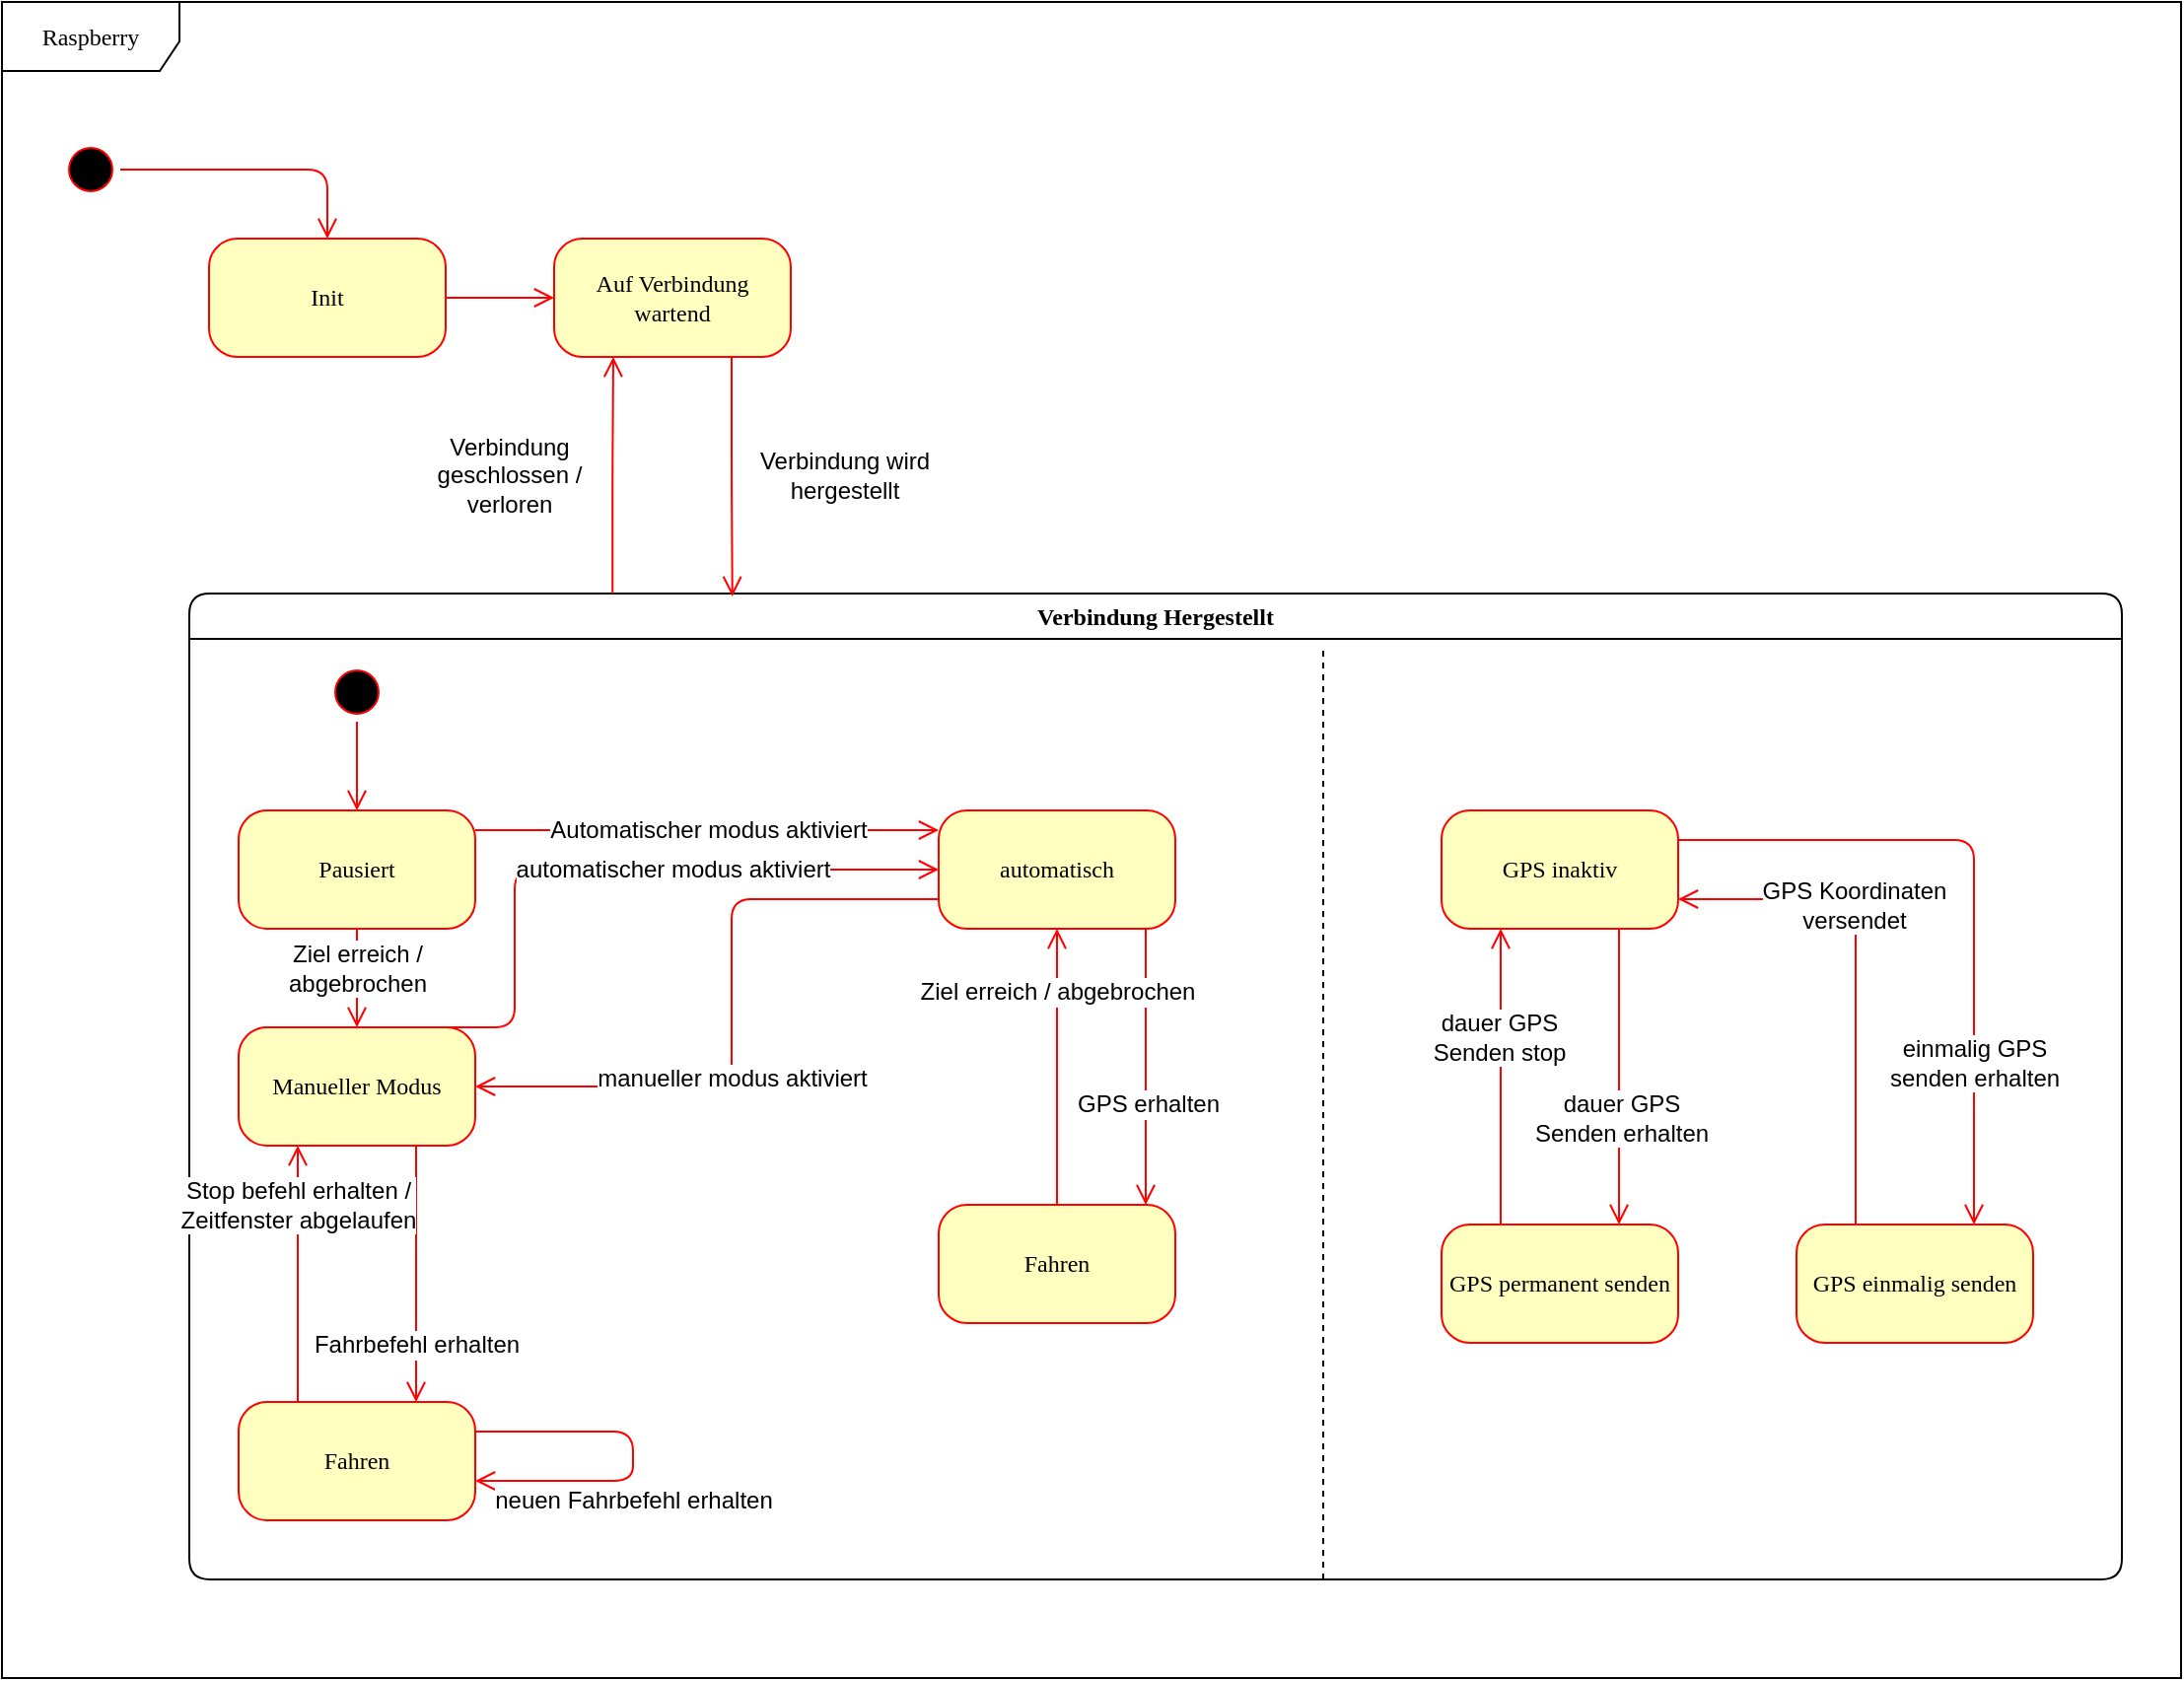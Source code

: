 <mxfile version="10.7.0" type="device"><diagram name="Page-1" id="58cdce13-f638-feb5-8d6f-7d28b1aa9fa0"><mxGraphModel dx="1394" dy="747" grid="1" gridSize="10" guides="1" tooltips="1" connect="1" arrows="1" fold="1" page="1" pageScale="1" pageWidth="1100" pageHeight="850" background="#ffffff" math="0" shadow="0"><root><mxCell id="0"/><mxCell id="1" parent="0"/><mxCell id="2a3bc250acf0617d-8" value="Raspberry&lt;br&gt;" style="shape=umlFrame;whiteSpace=wrap;html=1;rounded=1;shadow=0;comic=0;labelBackgroundColor=none;strokeColor=#000000;strokeWidth=1;fillColor=#ffffff;fontFamily=Verdana;fontSize=12;fontColor=#000000;align=center;width=90;height=35;" parent="1" vertex="1"><mxGeometry width="1105" height="850" as="geometry"/></mxCell><mxCell id="382b91b5511bd0f7-1" value="" style="ellipse;html=1;shape=startState;fillColor=#000000;strokeColor=#ff0000;rounded=1;shadow=0;comic=0;labelBackgroundColor=none;fontFamily=Verdana;fontSize=12;fontColor=#000000;align=center;direction=south;" parent="1" vertex="1"><mxGeometry x="30" y="70" width="30" height="30" as="geometry"/></mxCell><mxCell id="382b91b5511bd0f7-6" value="Init" style="rounded=1;whiteSpace=wrap;html=1;arcSize=24;fillColor=#ffffc0;strokeColor=#ff0000;shadow=0;comic=0;labelBackgroundColor=none;fontFamily=Verdana;fontSize=12;fontColor=#000000;align=center;" parent="1" vertex="1"><mxGeometry x="105" y="120" width="120" height="60" as="geometry"/></mxCell><mxCell id="3cde6dad864a17aa-3" style="edgeStyle=orthogonalEdgeStyle;html=1;exitX=1;exitY=0.5;entryX=0;entryY=0.5;labelBackgroundColor=none;endArrow=open;endSize=8;strokeColor=#ff0000;fontFamily=Verdana;fontSize=12;align=left;exitDx=0;exitDy=0;entryDx=0;entryDy=0;" parent="1" source="382b91b5511bd0f7-6" target="382b91b5511bd0f7-7" edge="1"><mxGeometry relative="1" as="geometry"/></mxCell><mxCell id="382b91b5511bd0f7-7" value="Auf Verbindung wartend" style="rounded=1;whiteSpace=wrap;html=1;arcSize=24;fillColor=#ffffc0;strokeColor=#ff0000;shadow=0;comic=0;labelBackgroundColor=none;fontFamily=Verdana;fontSize=12;fontColor=#000000;align=center;" parent="1" vertex="1"><mxGeometry x="280" y="120" width="120" height="60" as="geometry"/></mxCell><mxCell id="2a3bc250acf0617d-7" value="Verbindung Hergestellt" style="swimlane;whiteSpace=wrap;html=1;rounded=1;shadow=0;comic=0;labelBackgroundColor=none;strokeColor=#000000;strokeWidth=1;fillColor=#ffffff;fontFamily=Verdana;fontSize=12;fontColor=#000000;align=center;swimlaneFillColor=none;gradientColor=none;startSize=23;" parent="1" vertex="1"><mxGeometry x="95" y="300" width="980" height="500" as="geometry"/></mxCell><mxCell id="3cde6dad864a17aa-10" style="edgeStyle=elbowEdgeStyle;html=1;labelBackgroundColor=none;endArrow=open;endSize=8;strokeColor=#ff0000;fontFamily=Verdana;fontSize=12;align=left;" parent="2a3bc250acf0617d-7" source="382b91b5511bd0f7-8" target="3cde6dad864a17aa-1" edge="1"><mxGeometry relative="1" as="geometry"><Array as="points"><mxPoint x="165" y="120"/></Array></mxGeometry></mxCell><mxCell id="hHYmZ5K71en9CNWH2ssk-29" value="Automatischer modus aktiviert" style="text;html=1;resizable=0;points=[];align=center;verticalAlign=middle;labelBackgroundColor=#ffffff;" vertex="1" connectable="0" parent="3cde6dad864a17aa-10"><mxGeometry x="0.506" y="-2" relative="1" as="geometry"><mxPoint x="-59.5" y="-2" as="offset"/></mxGeometry></mxCell><mxCell id="382b91b5511bd0f7-8" value="Pausiert" style="rounded=1;whiteSpace=wrap;html=1;arcSize=24;fillColor=#ffffc0;strokeColor=#ff0000;shadow=0;comic=0;labelBackgroundColor=none;fontFamily=Verdana;fontSize=12;fontColor=#000000;align=center;" parent="2a3bc250acf0617d-7" vertex="1"><mxGeometry x="25" y="110" width="120" height="60" as="geometry"/></mxCell><mxCell id="3cde6dad864a17aa-9" style="edgeStyle=elbowEdgeStyle;html=1;labelBackgroundColor=none;endArrow=open;endSize=8;strokeColor=#ff0000;fontFamily=Verdana;fontSize=12;align=left;exitX=1;exitY=0.5;exitDx=0;exitDy=0;" parent="2a3bc250acf0617d-7" source="2a3bc250acf0617d-3" edge="1"><mxGeometry relative="1" as="geometry"><mxPoint x="85" y="110" as="targetPoint"/></mxGeometry></mxCell><mxCell id="2a3bc250acf0617d-3" value="" style="ellipse;html=1;shape=startState;fillColor=#000000;strokeColor=#ff0000;rounded=1;shadow=0;comic=0;labelBackgroundColor=none;fontFamily=Verdana;fontSize=12;fontColor=#000000;align=center;direction=south;" parent="2a3bc250acf0617d-7" vertex="1"><mxGeometry x="70" y="35" width="30" height="30" as="geometry"/></mxCell><mxCell id="3cde6dad864a17aa-11" style="edgeStyle=elbowEdgeStyle;html=1;labelBackgroundColor=none;endArrow=open;endSize=8;strokeColor=#ff0000;fontFamily=Verdana;fontSize=12;align=left;" parent="2a3bc250acf0617d-7" target="3cde6dad864a17aa-2" edge="1"><mxGeometry relative="1" as="geometry"><mxPoint x="485" y="170" as="sourcePoint"/><Array as="points"><mxPoint x="485" y="200"/></Array></mxGeometry></mxCell><mxCell id="hHYmZ5K71en9CNWH2ssk-27" value="GPS erhalten&lt;br&gt;" style="text;html=1;resizable=0;points=[];align=center;verticalAlign=middle;labelBackgroundColor=#ffffff;" vertex="1" connectable="0" parent="3cde6dad864a17aa-11"><mxGeometry x="0.271" y="1" relative="1" as="geometry"><mxPoint as="offset"/></mxGeometry></mxCell><mxCell id="3cde6dad864a17aa-1" value="automatisch&lt;br&gt;" style="rounded=1;whiteSpace=wrap;html=1;arcSize=24;fillColor=#ffffc0;strokeColor=#ff0000;shadow=0;comic=0;labelBackgroundColor=none;fontFamily=Verdana;fontSize=12;fontColor=#000000;align=center;" parent="2a3bc250acf0617d-7" vertex="1"><mxGeometry x="380" y="110" width="120" height="60" as="geometry"/></mxCell><mxCell id="3cde6dad864a17aa-2" value="Fahren" style="rounded=1;whiteSpace=wrap;html=1;arcSize=24;fillColor=#ffffc0;strokeColor=#ff0000;shadow=0;comic=0;labelBackgroundColor=none;fontFamily=Verdana;fontSize=12;fontColor=#000000;align=center;" parent="2a3bc250acf0617d-7" vertex="1"><mxGeometry x="380" y="310" width="120" height="60" as="geometry"/></mxCell><mxCell id="hHYmZ5K71en9CNWH2ssk-7" value="" style="endArrow=none;dashed=1;html=1;" edge="1" parent="2a3bc250acf0617d-7"><mxGeometry width="50" height="50" relative="1" as="geometry"><mxPoint x="575" y="500" as="sourcePoint"/><mxPoint x="575" y="28" as="targetPoint"/><Array as="points"/></mxGeometry></mxCell><mxCell id="hHYmZ5K71en9CNWH2ssk-10" style="edgeStyle=elbowEdgeStyle;html=1;labelBackgroundColor=none;endArrow=open;endSize=8;strokeColor=#ff0000;fontFamily=Verdana;fontSize=12;align=left;exitX=0.5;exitY=0;exitDx=0;exitDy=0;entryX=0.5;entryY=1;entryDx=0;entryDy=0;" edge="1" parent="2a3bc250acf0617d-7" source="3cde6dad864a17aa-2" target="3cde6dad864a17aa-1"><mxGeometry relative="1" as="geometry"><mxPoint x="480" y="180" as="sourcePoint"/><mxPoint x="480" y="220" as="targetPoint"/></mxGeometry></mxCell><mxCell id="hHYmZ5K71en9CNWH2ssk-28" value="Ziel erreich / abgebrochen&lt;br&gt;" style="text;html=1;resizable=0;points=[];align=center;verticalAlign=middle;labelBackgroundColor=#ffffff;" vertex="1" connectable="0" parent="hHYmZ5K71en9CNWH2ssk-10"><mxGeometry x="0.543" relative="1" as="geometry"><mxPoint as="offset"/></mxGeometry></mxCell><mxCell id="2a3bc250acf0617d-9" style="edgeStyle=orthogonalEdgeStyle;html=1;labelBackgroundColor=none;endArrow=open;endSize=8;strokeColor=#ff0000;fontFamily=Verdana;fontSize=12;align=left;" parent="1" source="382b91b5511bd0f7-1" target="382b91b5511bd0f7-6" edge="1"><mxGeometry relative="1" as="geometry"/></mxCell><object label="" id="hHYmZ5K71en9CNWH2ssk-1"><mxCell style="edgeStyle=orthogonalEdgeStyle;html=1;exitX=0.75;exitY=1;labelBackgroundColor=none;endArrow=open;endSize=8;strokeColor=#ff0000;fontFamily=Verdana;fontSize=12;align=left;exitDx=0;exitDy=0;entryX=0.281;entryY=0.003;entryDx=0;entryDy=0;entryPerimeter=0;" edge="1" parent="1" source="382b91b5511bd0f7-7" target="2a3bc250acf0617d-7"><mxGeometry relative="1" as="geometry"><mxPoint x="370" y="160" as="sourcePoint"/><mxPoint x="445" y="160" as="targetPoint"/><Array as="points"/></mxGeometry></mxCell></object><mxCell id="hHYmZ5K71en9CNWH2ssk-3" style="edgeStyle=orthogonalEdgeStyle;html=1;labelBackgroundColor=none;endArrow=open;endSize=8;strokeColor=#ff0000;fontFamily=Verdana;fontSize=12;align=left;entryX=0.25;entryY=1;entryDx=0;entryDy=0;exitX=0.219;exitY=0;exitDx=0;exitDy=0;exitPerimeter=0;" edge="1" parent="1" source="2a3bc250acf0617d-7" target="382b91b5511bd0f7-7"><mxGeometry relative="1" as="geometry"><mxPoint x="480" y="-90" as="sourcePoint"/><mxPoint x="660" y="145" as="targetPoint"/><Array as="points"/></mxGeometry></mxCell><mxCell id="hHYmZ5K71en9CNWH2ssk-4" value="Verbindung wird hergestellt" style="text;html=1;strokeColor=none;fillColor=none;align=center;verticalAlign=middle;whiteSpace=wrap;rounded=0;" vertex="1" parent="1"><mxGeometry x="380" y="225" width="95" height="30" as="geometry"/></mxCell><mxCell id="hHYmZ5K71en9CNWH2ssk-5" value="Verbindung geschlossen / verloren" style="text;html=1;strokeColor=none;fillColor=none;align=center;verticalAlign=middle;whiteSpace=wrap;rounded=0;" vertex="1" parent="1"><mxGeometry x="210" y="225" width="95" height="30" as="geometry"/></mxCell><mxCell id="hHYmZ5K71en9CNWH2ssk-8" value="Manueller Modus&lt;br&gt;" style="rounded=1;whiteSpace=wrap;html=1;arcSize=24;fillColor=#ffffc0;strokeColor=#ff0000;shadow=0;comic=0;labelBackgroundColor=none;fontFamily=Verdana;fontSize=12;fontColor=#000000;align=center;" vertex="1" parent="1"><mxGeometry x="120" y="520" width="120" height="60" as="geometry"/></mxCell><mxCell id="hHYmZ5K71en9CNWH2ssk-9" style="edgeStyle=elbowEdgeStyle;html=1;labelBackgroundColor=none;endArrow=open;endSize=8;strokeColor=#ff0000;fontFamily=Verdana;fontSize=12;align=left;exitX=0.5;exitY=1;exitDx=0;exitDy=0;entryX=0.5;entryY=0;entryDx=0;entryDy=0;" edge="1" parent="1" source="382b91b5511bd0f7-8" target="hHYmZ5K71en9CNWH2ssk-8"><mxGeometry relative="1" as="geometry"><mxPoint x="250" y="540" as="sourcePoint"/><mxPoint x="325" y="540" as="targetPoint"/></mxGeometry></mxCell><mxCell id="hHYmZ5K71en9CNWH2ssk-30" value="Ziel erreich / &lt;br&gt;abgebrochen&lt;br&gt;" style="text;html=1;resizable=0;points=[];align=center;verticalAlign=middle;labelBackgroundColor=#ffffff;" vertex="1" connectable="0" parent="hHYmZ5K71en9CNWH2ssk-9"><mxGeometry x="0.52" y="3" relative="1" as="geometry"><mxPoint x="-3" y="-18" as="offset"/></mxGeometry></mxCell><mxCell id="hHYmZ5K71en9CNWH2ssk-11" value="Fahren&lt;br&gt;" style="rounded=1;whiteSpace=wrap;html=1;arcSize=24;fillColor=#ffffc0;strokeColor=#ff0000;shadow=0;comic=0;labelBackgroundColor=none;fontFamily=Verdana;fontSize=12;fontColor=#000000;align=center;" vertex="1" parent="1"><mxGeometry x="120" y="710" width="120" height="60" as="geometry"/></mxCell><mxCell id="hHYmZ5K71en9CNWH2ssk-21" style="edgeStyle=elbowEdgeStyle;html=1;labelBackgroundColor=none;endArrow=open;endSize=8;strokeColor=#ff0000;fontFamily=Verdana;fontSize=12;align=left;exitX=0.75;exitY=0;exitDx=0;exitDy=0;entryX=0;entryY=0.5;entryDx=0;entryDy=0;" edge="1" parent="1" source="hHYmZ5K71en9CNWH2ssk-8" target="3cde6dad864a17aa-1"><mxGeometry relative="1" as="geometry"><mxPoint x="190" y="480" as="sourcePoint"/><mxPoint x="190" y="530" as="targetPoint"/><Array as="points"><mxPoint x="260" y="460"/><mxPoint x="300" y="460"/><mxPoint x="240" y="490"/><mxPoint x="250" y="480"/></Array></mxGeometry></mxCell><mxCell id="hHYmZ5K71en9CNWH2ssk-24" value="automatischer modus aktiviert&lt;br&gt;" style="text;html=1;resizable=0;points=[];align=center;verticalAlign=middle;labelBackgroundColor=#ffffff;" vertex="1" connectable="0" parent="hHYmZ5K71en9CNWH2ssk-21"><mxGeometry x="0.189" relative="1" as="geometry"><mxPoint x="5" as="offset"/></mxGeometry></mxCell><mxCell id="hHYmZ5K71en9CNWH2ssk-25" style="edgeStyle=elbowEdgeStyle;html=1;labelBackgroundColor=none;endArrow=open;endSize=8;strokeColor=#ff0000;fontFamily=Verdana;fontSize=12;align=left;exitX=0;exitY=0.75;exitDx=0;exitDy=0;entryX=1;entryY=0.5;entryDx=0;entryDy=0;" edge="1" parent="1" source="3cde6dad864a17aa-1" target="hHYmZ5K71en9CNWH2ssk-8"><mxGeometry relative="1" as="geometry"><mxPoint x="220" y="530" as="sourcePoint"/><mxPoint x="325" y="450" as="targetPoint"/><Array as="points"><mxPoint x="370" y="510"/><mxPoint x="310" y="470"/><mxPoint x="250" y="500"/><mxPoint x="260" y="490"/></Array></mxGeometry></mxCell><mxCell id="hHYmZ5K71en9CNWH2ssk-26" value="manueller modus aktiviert&lt;br&gt;" style="text;html=1;resizable=0;points=[];align=center;verticalAlign=middle;labelBackgroundColor=#ffffff;" vertex="1" connectable="0" parent="hHYmZ5K71en9CNWH2ssk-25"><mxGeometry x="0.189" relative="1" as="geometry"><mxPoint as="offset"/></mxGeometry></mxCell><mxCell id="hHYmZ5K71en9CNWH2ssk-32" style="edgeStyle=elbowEdgeStyle;html=1;labelBackgroundColor=none;endArrow=open;endSize=8;strokeColor=#ff0000;fontFamily=Verdana;fontSize=12;align=left;exitX=0.75;exitY=1;exitDx=0;exitDy=0;entryX=0.75;entryY=0;entryDx=0;entryDy=0;" edge="1" parent="1" source="hHYmZ5K71en9CNWH2ssk-8" target="hHYmZ5K71en9CNWH2ssk-11"><mxGeometry relative="1" as="geometry"><mxPoint x="485" y="465" as="sourcePoint"/><mxPoint x="250" y="560" as="targetPoint"/><Array as="points"><mxPoint x="210" y="610"/><mxPoint x="320" y="480"/><mxPoint x="260" y="510"/><mxPoint x="270" y="500"/></Array></mxGeometry></mxCell><mxCell id="hHYmZ5K71en9CNWH2ssk-33" value="Fahrbefehl erhalten&lt;br&gt;" style="text;html=1;resizable=0;points=[];align=center;verticalAlign=middle;labelBackgroundColor=#ffffff;" vertex="1" connectable="0" parent="hHYmZ5K71en9CNWH2ssk-32"><mxGeometry x="0.189" relative="1" as="geometry"><mxPoint y="23" as="offset"/></mxGeometry></mxCell><mxCell id="hHYmZ5K71en9CNWH2ssk-35" style="edgeStyle=elbowEdgeStyle;html=1;labelBackgroundColor=none;endArrow=open;endSize=8;strokeColor=#ff0000;fontFamily=Verdana;fontSize=12;align=left;exitX=0.25;exitY=0;exitDx=0;exitDy=0;entryX=0.25;entryY=1;entryDx=0;entryDy=0;" edge="1" parent="1" source="hHYmZ5K71en9CNWH2ssk-11" target="hHYmZ5K71en9CNWH2ssk-8"><mxGeometry relative="1" as="geometry"><mxPoint x="485" y="465" as="sourcePoint"/><mxPoint x="250" y="560" as="targetPoint"/><Array as="points"><mxPoint x="150" y="620"/><mxPoint x="320" y="480"/><mxPoint x="260" y="510"/><mxPoint x="270" y="500"/></Array></mxGeometry></mxCell><mxCell id="hHYmZ5K71en9CNWH2ssk-36" value="Stop befehl erhalten /&lt;br&gt;Zeitfenster abgelaufen&lt;br&gt;" style="text;html=1;resizable=0;points=[];align=center;verticalAlign=middle;labelBackgroundColor=#ffffff;" vertex="1" connectable="0" parent="hHYmZ5K71en9CNWH2ssk-35"><mxGeometry x="0.189" relative="1" as="geometry"><mxPoint y="-23" as="offset"/></mxGeometry></mxCell><mxCell id="hHYmZ5K71en9CNWH2ssk-37" style="edgeStyle=elbowEdgeStyle;html=1;labelBackgroundColor=none;endArrow=open;endSize=8;strokeColor=#ff0000;fontFamily=Verdana;fontSize=12;align=left;exitX=1;exitY=0.25;exitDx=0;exitDy=0;" edge="1" parent="1" source="hHYmZ5K71en9CNWH2ssk-11"><mxGeometry relative="1" as="geometry"><mxPoint x="220" y="590" as="sourcePoint"/><mxPoint x="240" y="750" as="targetPoint"/><Array as="points"><mxPoint x="320" y="740"/><mxPoint x="330" y="490"/><mxPoint x="270" y="520"/><mxPoint x="280" y="510"/></Array></mxGeometry></mxCell><mxCell id="hHYmZ5K71en9CNWH2ssk-38" value="neuen Fahrbefehl erhalten&lt;br&gt;" style="text;html=1;resizable=0;points=[];align=center;verticalAlign=middle;labelBackgroundColor=#ffffff;" vertex="1" connectable="0" parent="hHYmZ5K71en9CNWH2ssk-37"><mxGeometry x="0.189" relative="1" as="geometry"><mxPoint x="5" y="10" as="offset"/></mxGeometry></mxCell><mxCell id="hHYmZ5K71en9CNWH2ssk-39" value="GPS inaktiv" style="rounded=1;whiteSpace=wrap;html=1;arcSize=24;fillColor=#ffffc0;strokeColor=#ff0000;shadow=0;comic=0;labelBackgroundColor=none;fontFamily=Verdana;fontSize=12;fontColor=#000000;align=center;" vertex="1" parent="1"><mxGeometry x="730" y="410" width="120" height="60" as="geometry"/></mxCell><mxCell id="hHYmZ5K71en9CNWH2ssk-40" value="GPS permanent senden" style="rounded=1;whiteSpace=wrap;html=1;arcSize=24;fillColor=#ffffc0;strokeColor=#ff0000;shadow=0;comic=0;labelBackgroundColor=none;fontFamily=Verdana;fontSize=12;fontColor=#000000;align=center;" vertex="1" parent="1"><mxGeometry x="730" y="620" width="120" height="60" as="geometry"/></mxCell><mxCell id="hHYmZ5K71en9CNWH2ssk-41" value="GPS einmalig senden&lt;br&gt;" style="rounded=1;whiteSpace=wrap;html=1;arcSize=24;fillColor=#ffffc0;strokeColor=#ff0000;shadow=0;comic=0;labelBackgroundColor=none;fontFamily=Verdana;fontSize=12;fontColor=#000000;align=center;" vertex="1" parent="1"><mxGeometry x="910" y="620" width="120" height="60" as="geometry"/></mxCell><mxCell id="hHYmZ5K71en9CNWH2ssk-42" style="edgeStyle=elbowEdgeStyle;html=1;labelBackgroundColor=none;endArrow=open;endSize=8;strokeColor=#ff0000;fontFamily=Verdana;fontSize=12;align=left;entryX=0.75;entryY=0;entryDx=0;entryDy=0;" edge="1" parent="1" target="hHYmZ5K71en9CNWH2ssk-40"><mxGeometry relative="1" as="geometry"><mxPoint x="820" y="470" as="sourcePoint"/><mxPoint x="820" y="560" as="targetPoint"/><Array as="points"><mxPoint x="820" y="500"/></Array></mxGeometry></mxCell><mxCell id="hHYmZ5K71en9CNWH2ssk-43" value="dauer GPS &lt;br&gt;Senden erhalten" style="text;html=1;resizable=0;points=[];align=center;verticalAlign=middle;labelBackgroundColor=#ffffff;" vertex="1" connectable="0" parent="hHYmZ5K71en9CNWH2ssk-42"><mxGeometry x="0.271" y="1" relative="1" as="geometry"><mxPoint as="offset"/></mxGeometry></mxCell><mxCell id="hHYmZ5K71en9CNWH2ssk-44" style="edgeStyle=elbowEdgeStyle;html=1;labelBackgroundColor=none;endArrow=open;endSize=8;strokeColor=#ff0000;fontFamily=Verdana;fontSize=12;align=left;exitX=0.25;exitY=0;exitDx=0;exitDy=0;entryX=0.25;entryY=1;entryDx=0;entryDy=0;" edge="1" parent="1" source="hHYmZ5K71en9CNWH2ssk-40" target="hHYmZ5K71en9CNWH2ssk-39"><mxGeometry relative="1" as="geometry"><mxPoint x="830" y="480" as="sourcePoint"/><mxPoint x="830" y="570" as="targetPoint"/><Array as="points"><mxPoint x="760" y="520"/></Array></mxGeometry></mxCell><mxCell id="hHYmZ5K71en9CNWH2ssk-45" value="dauer GPS &lt;br&gt;Senden stop" style="text;html=1;resizable=0;points=[];align=center;verticalAlign=middle;labelBackgroundColor=#ffffff;" vertex="1" connectable="0" parent="hHYmZ5K71en9CNWH2ssk-44"><mxGeometry x="0.271" y="1" relative="1" as="geometry"><mxPoint as="offset"/></mxGeometry></mxCell><mxCell id="hHYmZ5K71en9CNWH2ssk-46" style="edgeStyle=elbowEdgeStyle;html=1;labelBackgroundColor=none;endArrow=open;endSize=8;strokeColor=#ff0000;fontFamily=Verdana;fontSize=12;align=left;entryX=0.75;entryY=0;entryDx=0;entryDy=0;exitX=1;exitY=0.25;exitDx=0;exitDy=0;" edge="1" parent="1" source="hHYmZ5K71en9CNWH2ssk-39" target="hHYmZ5K71en9CNWH2ssk-41"><mxGeometry relative="1" as="geometry"><mxPoint x="850" y="450" as="sourcePoint"/><mxPoint x="850" y="540" as="targetPoint"/><Array as="points"><mxPoint x="1000" y="500"/><mxPoint x="940" y="500"/><mxPoint x="850" y="480"/></Array></mxGeometry></mxCell><mxCell id="hHYmZ5K71en9CNWH2ssk-47" value="einmalig GPS&lt;br&gt;senden erhalten" style="text;html=1;resizable=0;points=[];align=center;verticalAlign=middle;labelBackgroundColor=#ffffff;" vertex="1" connectable="0" parent="hHYmZ5K71en9CNWH2ssk-46"><mxGeometry x="0.271" y="1" relative="1" as="geometry"><mxPoint x="-1" y="44" as="offset"/></mxGeometry></mxCell><mxCell id="hHYmZ5K71en9CNWH2ssk-48" style="edgeStyle=elbowEdgeStyle;html=1;labelBackgroundColor=none;endArrow=open;endSize=8;strokeColor=#ff0000;fontFamily=Verdana;fontSize=12;align=left;entryX=1;entryY=0.75;entryDx=0;entryDy=0;exitX=0.25;exitY=0;exitDx=0;exitDy=0;" edge="1" parent="1" source="hHYmZ5K71en9CNWH2ssk-41" target="hHYmZ5K71en9CNWH2ssk-39"><mxGeometry relative="1" as="geometry"><mxPoint x="860" y="460" as="sourcePoint"/><mxPoint x="950" y="570" as="targetPoint"/><Array as="points"><mxPoint x="940" y="510"/><mxPoint x="860" y="490"/></Array></mxGeometry></mxCell><mxCell id="hHYmZ5K71en9CNWH2ssk-49" value="GPS Koordinaten&lt;br&gt;versendet&lt;br&gt;" style="text;html=1;resizable=0;points=[];align=center;verticalAlign=middle;labelBackgroundColor=#ffffff;" vertex="1" connectable="0" parent="hHYmZ5K71en9CNWH2ssk-48"><mxGeometry x="0.271" y="1" relative="1" as="geometry"><mxPoint as="offset"/></mxGeometry></mxCell></root></mxGraphModel></diagram></mxfile>